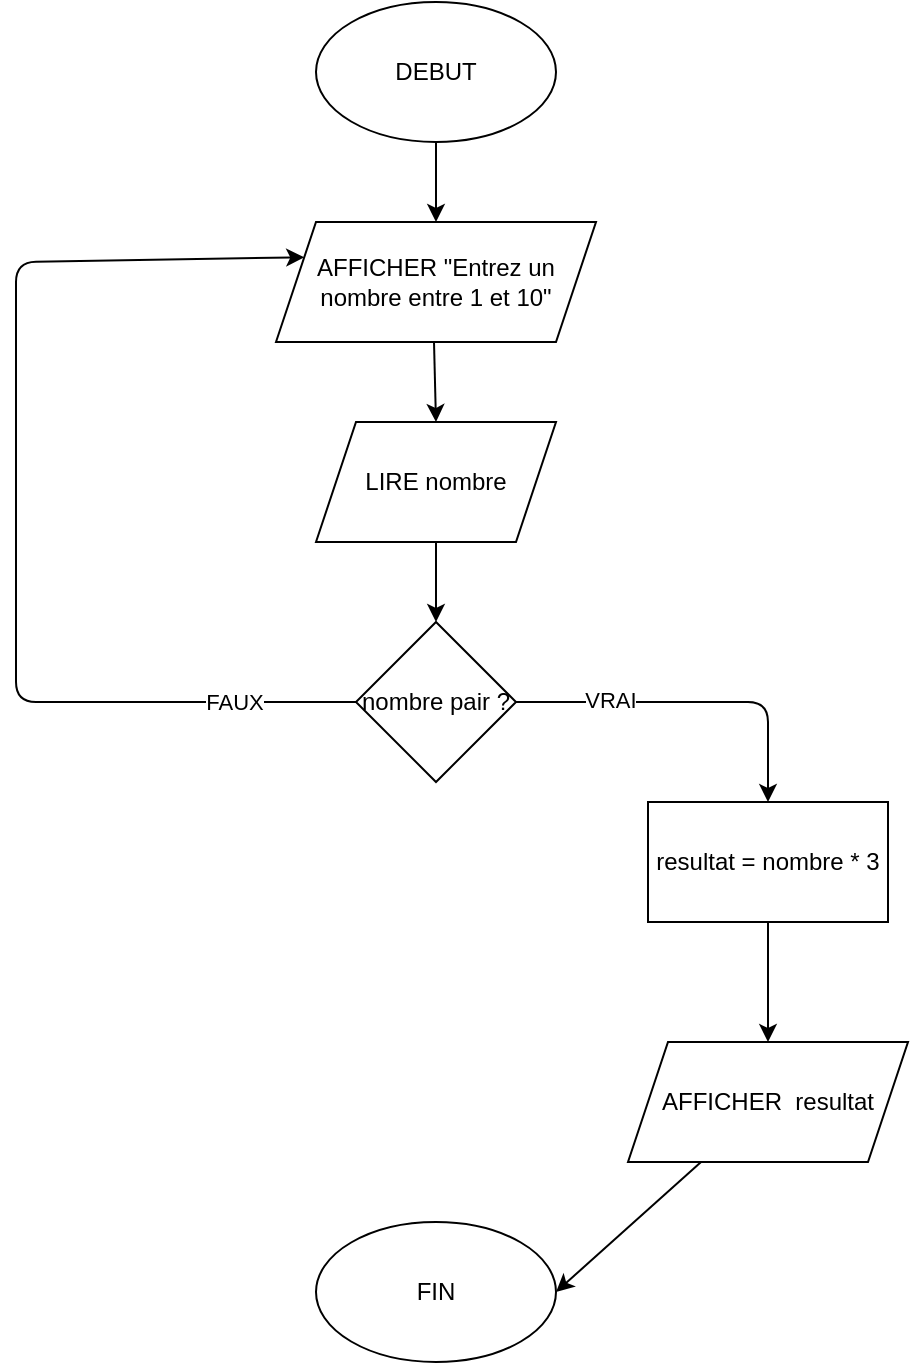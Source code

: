 <mxfile>
    <diagram id="NeBXL_IgdchaE4NfOxQY" name="Page-1">
        <mxGraphModel dx="595" dy="269" grid="1" gridSize="10" guides="1" tooltips="1" connect="1" arrows="1" fold="1" page="1" pageScale="1" pageWidth="827" pageHeight="1169" math="0" shadow="0">
            <root>
                <mxCell id="0"/>
                <mxCell id="1" parent="0"/>
                <mxCell id="19" style="edgeStyle=none;html=1;exitX=0.5;exitY=1;exitDx=0;exitDy=0;entryX=0.5;entryY=0;entryDx=0;entryDy=0;" edge="1" parent="1" source="3" target="4">
                    <mxGeometry relative="1" as="geometry"/>
                </mxCell>
                <mxCell id="3" value="DEBUT" style="ellipse;whiteSpace=wrap;html=1;" vertex="1" parent="1">
                    <mxGeometry x="420" y="360" width="120" height="70" as="geometry"/>
                </mxCell>
                <mxCell id="17" style="edgeStyle=none;html=1;exitX=0.5;exitY=1;exitDx=0;exitDy=0;entryX=0.5;entryY=0;entryDx=0;entryDy=0;" edge="1" parent="1" target="5">
                    <mxGeometry relative="1" as="geometry">
                        <mxPoint x="479" y="530" as="sourcePoint"/>
                        <mxPoint x="469" y="570" as="targetPoint"/>
                    </mxGeometry>
                </mxCell>
                <mxCell id="4" value="AFFICHER &quot;Entrez un nombre entre 1 et 10&quot;" style="shape=parallelogram;perimeter=parallelogramPerimeter;whiteSpace=wrap;html=1;fixedSize=1;" vertex="1" parent="1">
                    <mxGeometry x="400" y="470" width="160" height="60" as="geometry"/>
                </mxCell>
                <mxCell id="18" style="edgeStyle=none;html=1;exitX=0.5;exitY=1;exitDx=0;exitDy=0;entryX=0.5;entryY=0;entryDx=0;entryDy=0;" edge="1" parent="1" source="5" target="6">
                    <mxGeometry relative="1" as="geometry"/>
                </mxCell>
                <mxCell id="5" value="LIRE nombre" style="shape=parallelogram;perimeter=parallelogramPerimeter;whiteSpace=wrap;html=1;fixedSize=1;" vertex="1" parent="1">
                    <mxGeometry x="420" y="570" width="120" height="60" as="geometry"/>
                </mxCell>
                <mxCell id="8" style="edgeStyle=none;html=1;entryX=0.5;entryY=0;entryDx=0;entryDy=0;" edge="1" parent="1" source="6" target="7">
                    <mxGeometry relative="1" as="geometry">
                        <Array as="points">
                            <mxPoint x="646" y="710"/>
                        </Array>
                    </mxGeometry>
                </mxCell>
                <mxCell id="9" value="VRAI" style="edgeLabel;html=1;align=center;verticalAlign=middle;resizable=0;points=[];" vertex="1" connectable="0" parent="8">
                    <mxGeometry x="-0.474" y="1" relative="1" as="geometry">
                        <mxPoint as="offset"/>
                    </mxGeometry>
                </mxCell>
                <mxCell id="11" style="edgeStyle=none;html=1;exitX=0;exitY=0.5;exitDx=0;exitDy=0;entryX=0;entryY=0.25;entryDx=0;entryDy=0;" edge="1" parent="1" source="6" target="4">
                    <mxGeometry relative="1" as="geometry">
                        <mxPoint x="270" y="490" as="targetPoint"/>
                        <Array as="points">
                            <mxPoint x="270" y="710"/>
                            <mxPoint x="270" y="490"/>
                        </Array>
                    </mxGeometry>
                </mxCell>
                <mxCell id="12" value="FAUX" style="edgeLabel;html=1;align=center;verticalAlign=middle;resizable=0;points=[];" vertex="1" connectable="0" parent="11">
                    <mxGeometry x="-0.498" y="-1" relative="1" as="geometry">
                        <mxPoint x="73" y="1" as="offset"/>
                    </mxGeometry>
                </mxCell>
                <mxCell id="6" value="nombre pair ?" style="rhombus;whiteSpace=wrap;html=1;" vertex="1" parent="1">
                    <mxGeometry x="440" y="670" width="80" height="80" as="geometry"/>
                </mxCell>
                <mxCell id="14" value="" style="edgeStyle=none;html=1;" edge="1" parent="1" source="7" target="13">
                    <mxGeometry relative="1" as="geometry"/>
                </mxCell>
                <mxCell id="7" value="resultat = nombre * 3" style="rounded=0;whiteSpace=wrap;html=1;" vertex="1" parent="1">
                    <mxGeometry x="586" y="760" width="120" height="60" as="geometry"/>
                </mxCell>
                <mxCell id="21" style="edgeStyle=none;html=1;entryX=1;entryY=0.5;entryDx=0;entryDy=0;" edge="1" parent="1" source="13" target="20">
                    <mxGeometry relative="1" as="geometry"/>
                </mxCell>
                <mxCell id="13" value="AFFICHER&amp;nbsp; resultat" style="shape=parallelogram;perimeter=parallelogramPerimeter;whiteSpace=wrap;html=1;fixedSize=1;rounded=0;" vertex="1" parent="1">
                    <mxGeometry x="576" y="880" width="140" height="60" as="geometry"/>
                </mxCell>
                <mxCell id="20" value="FIN" style="ellipse;whiteSpace=wrap;html=1;" vertex="1" parent="1">
                    <mxGeometry x="420" y="970" width="120" height="70" as="geometry"/>
                </mxCell>
            </root>
        </mxGraphModel>
    </diagram>
</mxfile>